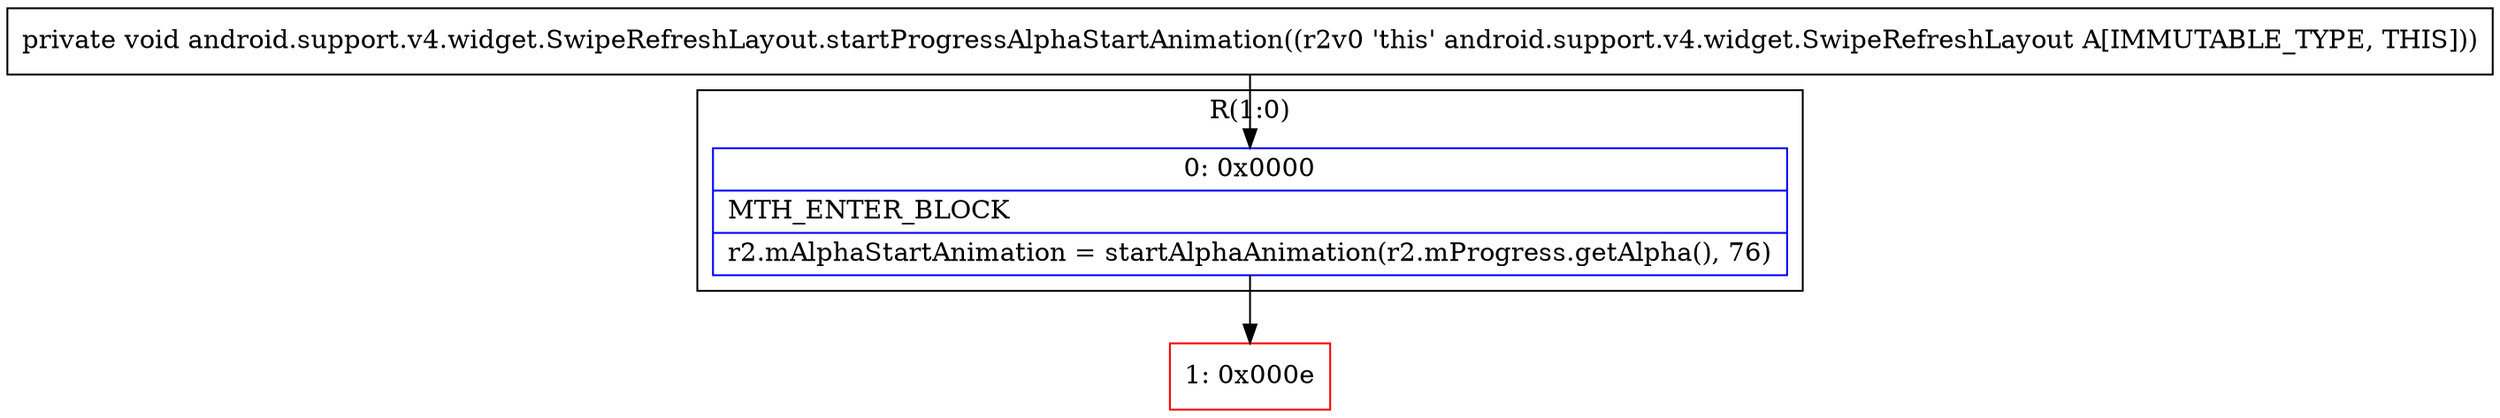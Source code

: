 digraph "CFG forandroid.support.v4.widget.SwipeRefreshLayout.startProgressAlphaStartAnimation()V" {
subgraph cluster_Region_1754806380 {
label = "R(1:0)";
node [shape=record,color=blue];
Node_0 [shape=record,label="{0\:\ 0x0000|MTH_ENTER_BLOCK\l|r2.mAlphaStartAnimation = startAlphaAnimation(r2.mProgress.getAlpha(), 76)\l}"];
}
Node_1 [shape=record,color=red,label="{1\:\ 0x000e}"];
MethodNode[shape=record,label="{private void android.support.v4.widget.SwipeRefreshLayout.startProgressAlphaStartAnimation((r2v0 'this' android.support.v4.widget.SwipeRefreshLayout A[IMMUTABLE_TYPE, THIS])) }"];
MethodNode -> Node_0;
Node_0 -> Node_1;
}

